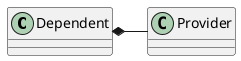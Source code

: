 @startuml
'https://plantuml.com/class-diagram

class Dependent
class Provider

Dependent *- Provider

@enduml